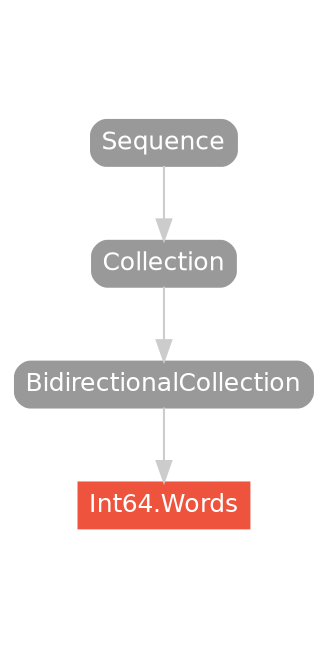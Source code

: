 strict digraph "Int64.Words - Type Hierarchy - SwiftDoc.org" {
    pad="0.1,0.8"
    node [shape=box, style="filled,rounded", color="#999999", fillcolor="#999999", fontcolor=white, fontname=Helvetica, fontnames="Helvetica,sansserif", fontsize=12, margin="0.07,0.05", height="0.3"]
    edge [color="#cccccc"]
    "BidirectionalCollection" [URL="/protocol/BidirectionalCollection/hierarchy/"]
    "Collection" [URL="/protocol/Collection/hierarchy/"]
    "Int64.Words" [URL="/type/Int64.Words/", style="filled", fillcolor="#ee543d", color="#ee543d"]
    "Sequence" [URL="/protocol/Sequence/hierarchy/"]    "BidirectionalCollection" -> "Int64.Words"
    "Collection" -> "BidirectionalCollection"
    "Sequence" -> "Collection"
    subgraph Types {
        rank = max; "Int64.Words";
    }
}
